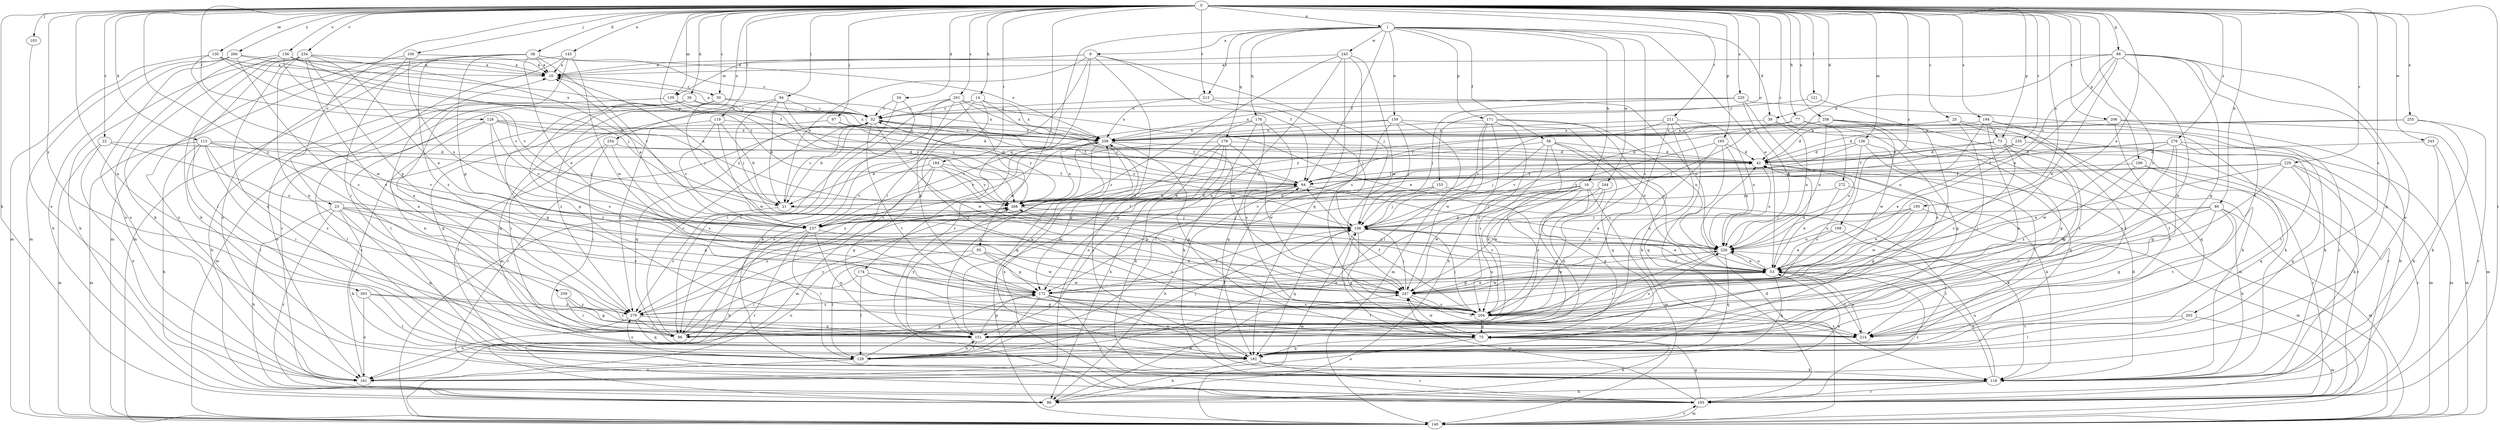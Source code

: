 strict digraph  {
0;
1;
9;
10;
14;
16;
21;
22;
23;
25;
30;
32;
34;
36;
38;
39;
42;
53;
58;
64;
66;
73;
75;
77;
80;
86;
94;
95;
96;
97;
100;
103;
108;
113;
118;
119;
121;
128;
129;
130;
136;
139;
140;
145;
151;
153;
156;
159;
161;
165;
166;
171;
172;
174;
176;
179;
182;
184;
193;
194;
195;
199;
201;
203;
204;
208;
211;
213;
214;
220;
226;
229;
234;
235;
237;
243;
244;
245;
247;
254;
255;
256;
258;
259;
260;
263;
268;
272;
276;
279;
0 -> 1  [label=a];
0 -> 14  [label=b];
0 -> 22  [label=c];
0 -> 23  [label=c];
0 -> 25  [label=c];
0 -> 30  [label=c];
0 -> 34  [label=d];
0 -> 36  [label=d];
0 -> 38  [label=d];
0 -> 39  [label=d];
0 -> 53  [label=e];
0 -> 66  [label=g];
0 -> 73  [label=g];
0 -> 77  [label=h];
0 -> 80  [label=h];
0 -> 86  [label=h];
0 -> 94  [label=i];
0 -> 95  [label=i];
0 -> 97  [label=j];
0 -> 100  [label=j];
0 -> 103  [label=j];
0 -> 113  [label=k];
0 -> 119  [label=l];
0 -> 121  [label=l];
0 -> 128  [label=l];
0 -> 130  [label=m];
0 -> 136  [label=m];
0 -> 139  [label=m];
0 -> 145  [label=n];
0 -> 151  [label=n];
0 -> 153  [label=o];
0 -> 156  [label=o];
0 -> 165  [label=p];
0 -> 166  [label=p];
0 -> 184  [label=r];
0 -> 193  [label=r];
0 -> 194  [label=s];
0 -> 195  [label=s];
0 -> 199  [label=s];
0 -> 201  [label=s];
0 -> 203  [label=s];
0 -> 204  [label=s];
0 -> 208  [label=t];
0 -> 211  [label=t];
0 -> 213  [label=t];
0 -> 220  [label=u];
0 -> 229  [label=v];
0 -> 234  [label=v];
0 -> 235  [label=v];
0 -> 243  [label=w];
0 -> 254  [label=x];
0 -> 255  [label=x];
0 -> 256  [label=x];
0 -> 259  [label=y];
0 -> 260  [label=y];
0 -> 263  [label=y];
0 -> 268  [label=y];
0 -> 272  [label=z];
0 -> 276  [label=z];
1 -> 9  [label=a];
1 -> 16  [label=b];
1 -> 39  [label=d];
1 -> 53  [label=e];
1 -> 58  [label=f];
1 -> 64  [label=f];
1 -> 159  [label=o];
1 -> 171  [label=p];
1 -> 174  [label=q];
1 -> 176  [label=q];
1 -> 179  [label=q];
1 -> 204  [label=s];
1 -> 213  [label=t];
1 -> 244  [label=w];
1 -> 245  [label=w];
9 -> 10  [label=a];
9 -> 21  [label=b];
9 -> 64  [label=f];
9 -> 96  [label=i];
9 -> 108  [label=j];
9 -> 139  [label=m];
9 -> 140  [label=m];
9 -> 193  [label=r];
10 -> 30  [label=c];
14 -> 32  [label=c];
14 -> 161  [label=o];
14 -> 214  [label=t];
14 -> 247  [label=w];
14 -> 258  [label=x];
16 -> 21  [label=b];
16 -> 75  [label=g];
16 -> 96  [label=i];
16 -> 108  [label=j];
16 -> 140  [label=m];
16 -> 151  [label=n];
16 -> 204  [label=s];
16 -> 247  [label=w];
21 -> 10  [label=a];
21 -> 32  [label=c];
21 -> 108  [label=j];
21 -> 279  [label=z];
22 -> 42  [label=d];
22 -> 140  [label=m];
22 -> 161  [label=o];
22 -> 226  [label=u];
23 -> 86  [label=h];
23 -> 118  [label=k];
23 -> 172  [label=p];
23 -> 182  [label=q];
23 -> 193  [label=r];
23 -> 204  [label=s];
23 -> 237  [label=v];
25 -> 96  [label=i];
25 -> 108  [label=j];
25 -> 118  [label=k];
25 -> 214  [label=t];
25 -> 258  [label=x];
30 -> 32  [label=c];
30 -> 108  [label=j];
30 -> 182  [label=q];
30 -> 258  [label=x];
30 -> 279  [label=z];
32 -> 10  [label=a];
32 -> 21  [label=b];
32 -> 64  [label=f];
32 -> 182  [label=q];
32 -> 193  [label=r];
32 -> 214  [label=t];
32 -> 247  [label=w];
32 -> 258  [label=x];
34 -> 32  [label=c];
34 -> 96  [label=i];
34 -> 118  [label=k];
36 -> 32  [label=c];
36 -> 75  [label=g];
36 -> 129  [label=l];
36 -> 140  [label=m];
36 -> 204  [label=s];
36 -> 268  [label=y];
38 -> 10  [label=a];
38 -> 32  [label=c];
38 -> 53  [label=e];
38 -> 140  [label=m];
38 -> 161  [label=o];
38 -> 172  [label=p];
38 -> 237  [label=v];
38 -> 258  [label=x];
38 -> 279  [label=z];
39 -> 140  [label=m];
39 -> 226  [label=u];
39 -> 258  [label=x];
42 -> 64  [label=f];
42 -> 118  [label=k];
42 -> 204  [label=s];
42 -> 226  [label=u];
53 -> 42  [label=d];
53 -> 172  [label=p];
53 -> 182  [label=q];
53 -> 193  [label=r];
53 -> 214  [label=t];
53 -> 226  [label=u];
53 -> 247  [label=w];
53 -> 268  [label=y];
58 -> 42  [label=d];
58 -> 108  [label=j];
58 -> 151  [label=n];
58 -> 182  [label=q];
58 -> 204  [label=s];
58 -> 226  [label=u];
58 -> 268  [label=y];
64 -> 32  [label=c];
64 -> 53  [label=e];
64 -> 86  [label=h];
64 -> 172  [label=p];
64 -> 268  [label=y];
66 -> 10  [label=a];
66 -> 42  [label=d];
66 -> 53  [label=e];
66 -> 75  [label=g];
66 -> 151  [label=n];
66 -> 161  [label=o];
66 -> 182  [label=q];
66 -> 214  [label=t];
66 -> 247  [label=w];
66 -> 268  [label=y];
73 -> 42  [label=d];
73 -> 64  [label=f];
73 -> 75  [label=g];
73 -> 193  [label=r];
73 -> 204  [label=s];
75 -> 86  [label=h];
75 -> 108  [label=j];
75 -> 161  [label=o];
75 -> 182  [label=q];
75 -> 247  [label=w];
77 -> 75  [label=g];
77 -> 108  [label=j];
77 -> 193  [label=r];
77 -> 258  [label=x];
80 -> 53  [label=e];
80 -> 75  [label=g];
80 -> 108  [label=j];
80 -> 118  [label=k];
80 -> 140  [label=m];
80 -> 204  [label=s];
80 -> 214  [label=t];
86 -> 247  [label=w];
94 -> 21  [label=b];
94 -> 32  [label=c];
94 -> 108  [label=j];
94 -> 182  [label=q];
94 -> 268  [label=y];
95 -> 53  [label=e];
95 -> 129  [label=l];
95 -> 161  [label=o];
95 -> 172  [label=p];
95 -> 247  [label=w];
96 -> 32  [label=c];
96 -> 226  [label=u];
96 -> 268  [label=y];
97 -> 42  [label=d];
97 -> 64  [label=f];
97 -> 258  [label=x];
97 -> 268  [label=y];
97 -> 279  [label=z];
100 -> 10  [label=a];
100 -> 96  [label=i];
100 -> 161  [label=o];
100 -> 226  [label=u];
103 -> 161  [label=o];
108 -> 32  [label=c];
108 -> 53  [label=e];
108 -> 75  [label=g];
108 -> 140  [label=m];
108 -> 182  [label=q];
108 -> 226  [label=u];
113 -> 42  [label=d];
113 -> 86  [label=h];
113 -> 96  [label=i];
113 -> 129  [label=l];
113 -> 140  [label=m];
113 -> 237  [label=v];
113 -> 268  [label=y];
113 -> 279  [label=z];
118 -> 42  [label=d];
118 -> 53  [label=e];
118 -> 64  [label=f];
118 -> 86  [label=h];
118 -> 193  [label=r];
118 -> 226  [label=u];
119 -> 21  [label=b];
119 -> 96  [label=i];
119 -> 237  [label=v];
119 -> 247  [label=w];
119 -> 258  [label=x];
121 -> 32  [label=c];
121 -> 204  [label=s];
128 -> 42  [label=d];
128 -> 129  [label=l];
128 -> 151  [label=n];
128 -> 172  [label=p];
128 -> 237  [label=v];
128 -> 258  [label=x];
128 -> 268  [label=y];
129 -> 108  [label=j];
129 -> 151  [label=n];
129 -> 161  [label=o];
129 -> 172  [label=p];
129 -> 279  [label=z];
130 -> 10  [label=a];
130 -> 140  [label=m];
130 -> 237  [label=v];
130 -> 247  [label=w];
130 -> 268  [label=y];
136 -> 42  [label=d];
136 -> 129  [label=l];
136 -> 182  [label=q];
136 -> 226  [label=u];
136 -> 237  [label=v];
139 -> 32  [label=c];
139 -> 86  [label=h];
139 -> 161  [label=o];
139 -> 258  [label=x];
140 -> 42  [label=d];
140 -> 193  [label=r];
145 -> 10  [label=a];
145 -> 140  [label=m];
145 -> 151  [label=n];
145 -> 193  [label=r];
145 -> 247  [label=w];
151 -> 10  [label=a];
151 -> 129  [label=l];
151 -> 172  [label=p];
151 -> 268  [label=y];
153 -> 21  [label=b];
153 -> 108  [label=j];
153 -> 118  [label=k];
153 -> 237  [label=v];
156 -> 10  [label=a];
156 -> 64  [label=f];
156 -> 108  [label=j];
156 -> 118  [label=k];
156 -> 161  [label=o];
156 -> 237  [label=v];
159 -> 53  [label=e];
159 -> 108  [label=j];
159 -> 129  [label=l];
159 -> 140  [label=m];
159 -> 237  [label=v];
159 -> 258  [label=x];
161 -> 32  [label=c];
161 -> 53  [label=e];
165 -> 42  [label=d];
165 -> 96  [label=i];
165 -> 172  [label=p];
165 -> 182  [label=q];
165 -> 226  [label=u];
166 -> 64  [label=f];
166 -> 182  [label=q];
166 -> 193  [label=r];
166 -> 279  [label=z];
171 -> 86  [label=h];
171 -> 118  [label=k];
171 -> 129  [label=l];
171 -> 204  [label=s];
171 -> 226  [label=u];
171 -> 247  [label=w];
171 -> 258  [label=x];
172 -> 53  [label=e];
172 -> 108  [label=j];
172 -> 129  [label=l];
172 -> 182  [label=q];
172 -> 193  [label=r];
172 -> 204  [label=s];
172 -> 214  [label=t];
172 -> 226  [label=u];
172 -> 279  [label=z];
174 -> 75  [label=g];
174 -> 96  [label=i];
174 -> 129  [label=l];
174 -> 247  [label=w];
176 -> 118  [label=k];
176 -> 161  [label=o];
176 -> 182  [label=q];
176 -> 204  [label=s];
176 -> 258  [label=x];
179 -> 21  [label=b];
179 -> 42  [label=d];
179 -> 86  [label=h];
179 -> 118  [label=k];
179 -> 151  [label=n];
179 -> 172  [label=p];
179 -> 247  [label=w];
182 -> 86  [label=h];
182 -> 118  [label=k];
182 -> 193  [label=r];
182 -> 258  [label=x];
184 -> 64  [label=f];
184 -> 75  [label=g];
184 -> 140  [label=m];
184 -> 204  [label=s];
184 -> 237  [label=v];
184 -> 268  [label=y];
193 -> 75  [label=g];
193 -> 140  [label=m];
193 -> 247  [label=w];
193 -> 258  [label=x];
194 -> 42  [label=d];
194 -> 118  [label=k];
194 -> 151  [label=n];
194 -> 214  [label=t];
194 -> 226  [label=u];
194 -> 73  [label=c];
195 -> 53  [label=e];
195 -> 108  [label=j];
195 -> 140  [label=m];
195 -> 226  [label=u];
195 -> 247  [label=w];
199 -> 53  [label=e];
199 -> 129  [label=l];
199 -> 226  [label=u];
201 -> 32  [label=c];
201 -> 53  [label=e];
201 -> 96  [label=i];
201 -> 140  [label=m];
201 -> 172  [label=p];
201 -> 247  [label=w];
201 -> 258  [label=x];
203 -> 129  [label=l];
203 -> 140  [label=m];
203 -> 214  [label=t];
204 -> 64  [label=f];
204 -> 75  [label=g];
204 -> 108  [label=j];
204 -> 214  [label=t];
208 -> 86  [label=h];
208 -> 140  [label=m];
208 -> 182  [label=q];
208 -> 258  [label=x];
211 -> 64  [label=f];
211 -> 151  [label=n];
211 -> 193  [label=r];
211 -> 204  [label=s];
211 -> 226  [label=u];
211 -> 258  [label=x];
213 -> 32  [label=c];
213 -> 108  [label=j];
213 -> 226  [label=u];
213 -> 258  [label=x];
214 -> 53  [label=e];
220 -> 32  [label=c];
220 -> 108  [label=j];
220 -> 151  [label=n];
220 -> 193  [label=r];
220 -> 226  [label=u];
220 -> 258  [label=x];
226 -> 53  [label=e];
226 -> 96  [label=i];
226 -> 182  [label=q];
226 -> 247  [label=w];
229 -> 53  [label=e];
229 -> 64  [label=f];
229 -> 118  [label=k];
229 -> 182  [label=q];
229 -> 193  [label=r];
229 -> 204  [label=s];
229 -> 268  [label=y];
234 -> 10  [label=a];
234 -> 21  [label=b];
234 -> 53  [label=e];
234 -> 86  [label=h];
234 -> 118  [label=k];
234 -> 129  [label=l];
234 -> 151  [label=n];
234 -> 172  [label=p];
234 -> 182  [label=q];
234 -> 279  [label=z];
235 -> 42  [label=d];
235 -> 53  [label=e];
235 -> 140  [label=m];
235 -> 268  [label=y];
237 -> 10  [label=a];
237 -> 42  [label=d];
237 -> 64  [label=f];
237 -> 86  [label=h];
237 -> 129  [label=l];
237 -> 151  [label=n];
237 -> 193  [label=r];
237 -> 204  [label=s];
243 -> 42  [label=d];
243 -> 118  [label=k];
243 -> 140  [label=m];
244 -> 21  [label=b];
244 -> 151  [label=n];
244 -> 204  [label=s];
244 -> 247  [label=w];
245 -> 10  [label=a];
245 -> 151  [label=n];
245 -> 182  [label=q];
245 -> 204  [label=s];
245 -> 247  [label=w];
245 -> 279  [label=z];
247 -> 53  [label=e];
247 -> 108  [label=j];
247 -> 204  [label=s];
247 -> 214  [label=t];
254 -> 42  [label=d];
254 -> 96  [label=i];
254 -> 129  [label=l];
254 -> 204  [label=s];
255 -> 42  [label=d];
255 -> 118  [label=k];
255 -> 193  [label=r];
255 -> 258  [label=x];
256 -> 75  [label=g];
256 -> 118  [label=k];
256 -> 214  [label=t];
256 -> 226  [label=u];
256 -> 237  [label=v];
256 -> 247  [label=w];
256 -> 258  [label=x];
256 -> 268  [label=y];
258 -> 42  [label=d];
258 -> 75  [label=g];
258 -> 151  [label=n];
258 -> 172  [label=p];
258 -> 182  [label=q];
258 -> 237  [label=v];
258 -> 279  [label=z];
259 -> 96  [label=i];
259 -> 214  [label=t];
259 -> 279  [label=z];
260 -> 10  [label=a];
260 -> 86  [label=h];
260 -> 140  [label=m];
260 -> 161  [label=o];
260 -> 204  [label=s];
260 -> 258  [label=x];
263 -> 75  [label=g];
263 -> 129  [label=l];
263 -> 161  [label=o];
263 -> 279  [label=z];
268 -> 108  [label=j];
268 -> 237  [label=v];
268 -> 258  [label=x];
272 -> 53  [label=e];
272 -> 75  [label=g];
272 -> 268  [label=y];
276 -> 42  [label=d];
276 -> 64  [label=f];
276 -> 75  [label=g];
276 -> 140  [label=m];
276 -> 204  [label=s];
276 -> 214  [label=t];
276 -> 247  [label=w];
279 -> 96  [label=i];
279 -> 151  [label=n];
279 -> 161  [label=o];
279 -> 182  [label=q];
279 -> 268  [label=y];
}
